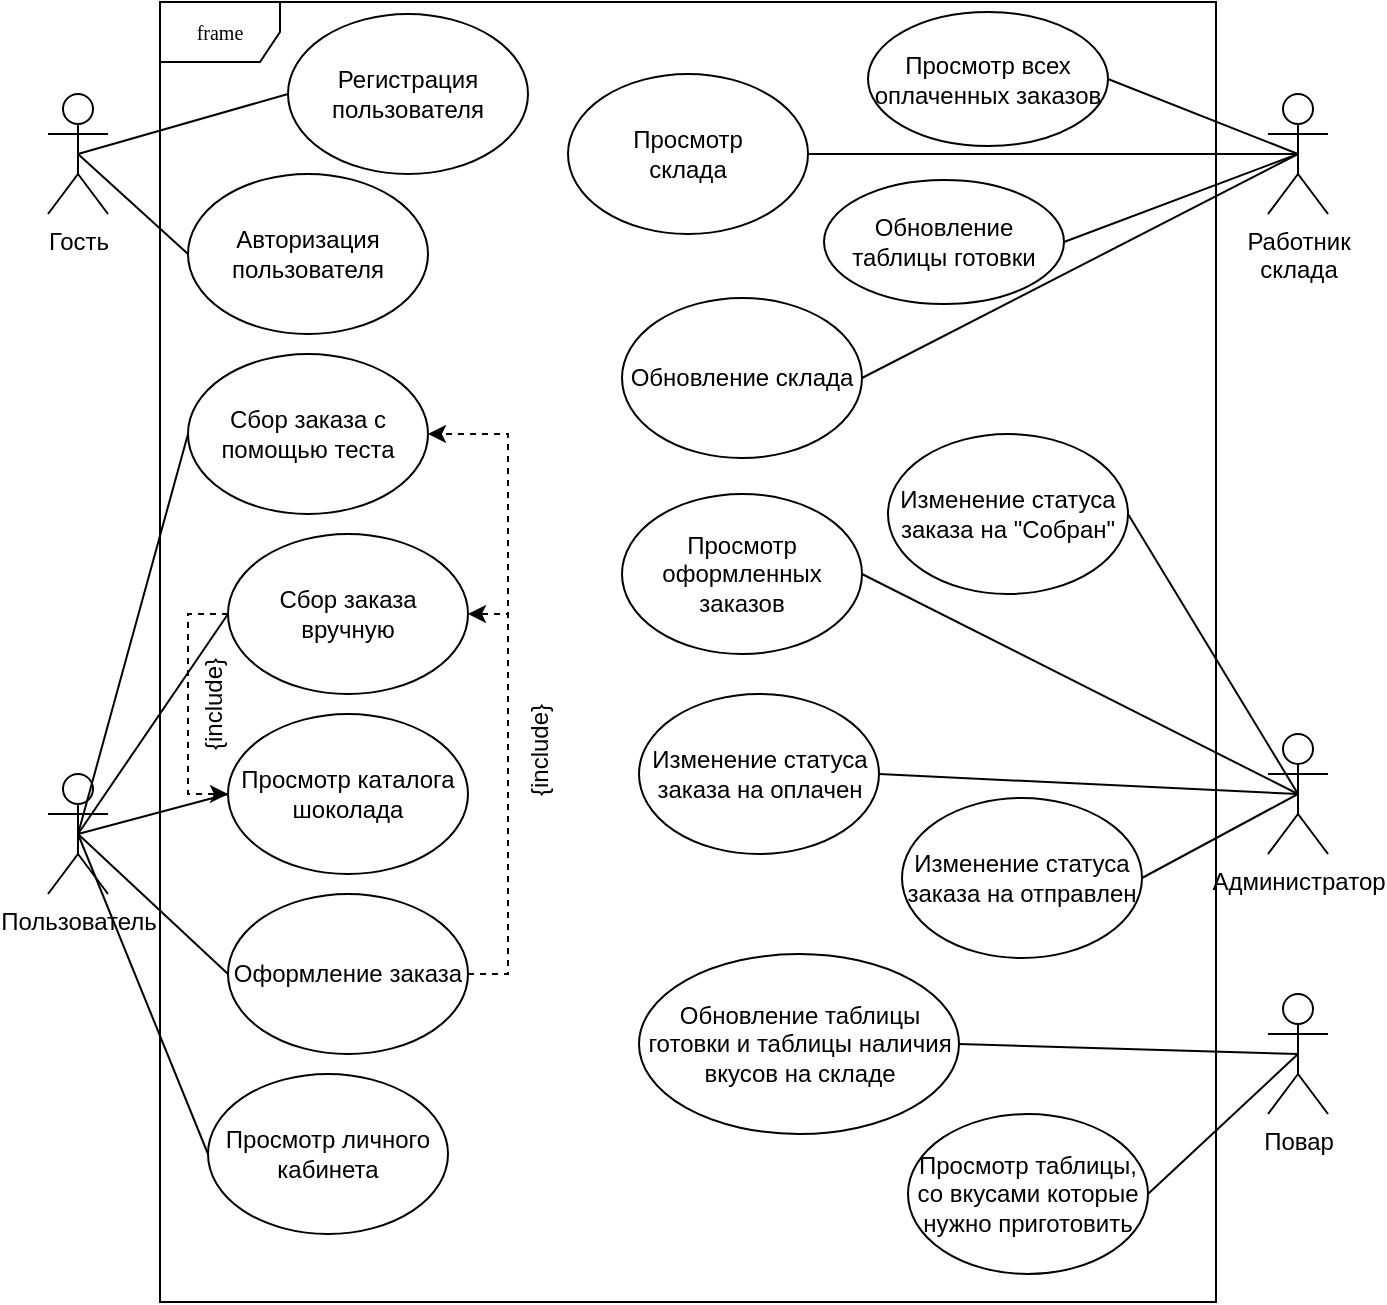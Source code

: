 <mxfile version="15.6.0" type="github">
  <diagram name="Page-1" id="c4acf3e9-155e-7222-9cf6-157b1a14988f">
    <mxGraphModel dx="782" dy="507" grid="0" gridSize="10" guides="1" tooltips="1" connect="1" arrows="1" fold="1" page="0" pageScale="1" pageWidth="850" pageHeight="1100" background="none" math="0" shadow="0">
      <root>
        <mxCell id="0" />
        <mxCell id="1" parent="0" />
        <mxCell id="17acba5748e5396b-1" value="frame" style="shape=umlFrame;whiteSpace=wrap;html=1;rounded=0;shadow=0;comic=0;labelBackgroundColor=none;strokeWidth=1;fontFamily=Verdana;fontSize=10;align=center;" parent="1" vertex="1">
          <mxGeometry x="206" y="74" width="528" height="650" as="geometry" />
        </mxCell>
        <mxCell id="e7kOok5iGNm4wh7OHVck-1" value="Гость" style="shape=umlActor;verticalLabelPosition=bottom;verticalAlign=top;html=1;outlineConnect=0;" vertex="1" parent="1">
          <mxGeometry x="150" y="120" width="30" height="60" as="geometry" />
        </mxCell>
        <mxCell id="e7kOok5iGNm4wh7OHVck-2" value="Пользователь" style="shape=umlActor;verticalLabelPosition=bottom;verticalAlign=top;html=1;outlineConnect=0;" vertex="1" parent="1">
          <mxGeometry x="150" y="460" width="30" height="60" as="geometry" />
        </mxCell>
        <mxCell id="e7kOok5iGNm4wh7OHVck-3" value="Повар" style="shape=umlActor;verticalLabelPosition=bottom;verticalAlign=top;html=1;outlineConnect=0;" vertex="1" parent="1">
          <mxGeometry x="760" y="570" width="30" height="60" as="geometry" />
        </mxCell>
        <mxCell id="e7kOok5iGNm4wh7OHVck-4" value="Работник&lt;br&gt;склада" style="shape=umlActor;verticalLabelPosition=bottom;verticalAlign=top;html=1;outlineConnect=0;" vertex="1" parent="1">
          <mxGeometry x="760" y="120" width="30" height="60" as="geometry" />
        </mxCell>
        <mxCell id="e7kOok5iGNm4wh7OHVck-5" value="Администратор" style="shape=umlActor;verticalLabelPosition=bottom;verticalAlign=top;html=1;outlineConnect=0;" vertex="1" parent="1">
          <mxGeometry x="760" y="440" width="30" height="60" as="geometry" />
        </mxCell>
        <mxCell id="e7kOok5iGNm4wh7OHVck-6" value="Регистрация пользователя" style="ellipse;whiteSpace=wrap;html=1;" vertex="1" parent="1">
          <mxGeometry x="270" y="80" width="120" height="80" as="geometry" />
        </mxCell>
        <mxCell id="e7kOok5iGNm4wh7OHVck-7" value="Авторизация&lt;br&gt;пользователя" style="ellipse;whiteSpace=wrap;html=1;" vertex="1" parent="1">
          <mxGeometry x="220" y="160" width="120" height="80" as="geometry" />
        </mxCell>
        <mxCell id="e7kOok5iGNm4wh7OHVck-10" value="Сбор заказа с помощью теста" style="ellipse;whiteSpace=wrap;html=1;" vertex="1" parent="1">
          <mxGeometry x="220" y="250" width="120" height="80" as="geometry" />
        </mxCell>
        <mxCell id="e7kOok5iGNm4wh7OHVck-11" value="Просмотр каталога&lt;br&gt;шоколада" style="ellipse;whiteSpace=wrap;html=1;" vertex="1" parent="1">
          <mxGeometry x="240" y="430" width="120" height="80" as="geometry" />
        </mxCell>
        <mxCell id="e7kOok5iGNm4wh7OHVck-65" style="edgeStyle=orthogonalEdgeStyle;rounded=0;orthogonalLoop=1;jettySize=auto;html=1;exitX=0;exitY=0.5;exitDx=0;exitDy=0;entryX=0;entryY=0.5;entryDx=0;entryDy=0;dashed=1;" edge="1" parent="1" source="e7kOok5iGNm4wh7OHVck-12" target="e7kOok5iGNm4wh7OHVck-11">
          <mxGeometry relative="1" as="geometry" />
        </mxCell>
        <mxCell id="e7kOok5iGNm4wh7OHVck-12" value="Сбор заказа вручную" style="ellipse;whiteSpace=wrap;html=1;" vertex="1" parent="1">
          <mxGeometry x="240" y="340" width="120" height="80" as="geometry" />
        </mxCell>
        <mxCell id="e7kOok5iGNm4wh7OHVck-61" style="edgeStyle=orthogonalEdgeStyle;rounded=0;orthogonalLoop=1;jettySize=auto;html=1;exitX=1;exitY=0.5;exitDx=0;exitDy=0;entryX=1;entryY=0.5;entryDx=0;entryDy=0;dashed=1;" edge="1" parent="1" source="e7kOok5iGNm4wh7OHVck-13" target="e7kOok5iGNm4wh7OHVck-12">
          <mxGeometry relative="1" as="geometry" />
        </mxCell>
        <mxCell id="e7kOok5iGNm4wh7OHVck-62" style="edgeStyle=orthogonalEdgeStyle;rounded=0;orthogonalLoop=1;jettySize=auto;html=1;exitX=1;exitY=0.5;exitDx=0;exitDy=0;entryX=1;entryY=0.5;entryDx=0;entryDy=0;dashed=1;" edge="1" parent="1" source="e7kOok5iGNm4wh7OHVck-13" target="e7kOok5iGNm4wh7OHVck-10">
          <mxGeometry relative="1" as="geometry" />
        </mxCell>
        <mxCell id="e7kOok5iGNm4wh7OHVck-13" value="Оформление заказа" style="ellipse;whiteSpace=wrap;html=1;" vertex="1" parent="1">
          <mxGeometry x="240" y="520" width="120" height="80" as="geometry" />
        </mxCell>
        <mxCell id="e7kOok5iGNm4wh7OHVck-14" value="Просмотр личного кабинета" style="ellipse;whiteSpace=wrap;html=1;" vertex="1" parent="1">
          <mxGeometry x="230" y="610" width="120" height="80" as="geometry" />
        </mxCell>
        <mxCell id="e7kOok5iGNm4wh7OHVck-15" value="Просмотр таблицы,&lt;br&gt;со вкусами которые нужно приготовить" style="ellipse;whiteSpace=wrap;html=1;" vertex="1" parent="1">
          <mxGeometry x="580" y="630" width="120" height="80" as="geometry" />
        </mxCell>
        <mxCell id="e7kOok5iGNm4wh7OHVck-16" value="Обновление таблицы готовки и таблицы наличия вкусов на складе" style="ellipse;whiteSpace=wrap;html=1;" vertex="1" parent="1">
          <mxGeometry x="445.5" y="550" width="160" height="90" as="geometry" />
        </mxCell>
        <mxCell id="e7kOok5iGNm4wh7OHVck-17" value="Просмотр всех оплаченных заказов" style="ellipse;whiteSpace=wrap;html=1;" vertex="1" parent="1">
          <mxGeometry x="560" y="79" width="120" height="67" as="geometry" />
        </mxCell>
        <mxCell id="e7kOok5iGNm4wh7OHVck-18" value="Просмотр &lt;br&gt;склада" style="ellipse;whiteSpace=wrap;html=1;" vertex="1" parent="1">
          <mxGeometry x="410" y="110" width="120" height="80" as="geometry" />
        </mxCell>
        <mxCell id="e7kOok5iGNm4wh7OHVck-19" value="Обновление таблицы готовки" style="ellipse;whiteSpace=wrap;html=1;" vertex="1" parent="1">
          <mxGeometry x="538" y="163" width="120" height="62" as="geometry" />
        </mxCell>
        <mxCell id="e7kOok5iGNm4wh7OHVck-20" value="Обновление склада" style="ellipse;whiteSpace=wrap;html=1;" vertex="1" parent="1">
          <mxGeometry x="437" y="222" width="120" height="80" as="geometry" />
        </mxCell>
        <mxCell id="e7kOok5iGNm4wh7OHVck-21" value="Изменение статуса заказа на &quot;Собран&quot;" style="ellipse;whiteSpace=wrap;html=1;" vertex="1" parent="1">
          <mxGeometry x="570" y="290" width="120" height="80" as="geometry" />
        </mxCell>
        <mxCell id="e7kOok5iGNm4wh7OHVck-22" value="Просмотр оформленных заказов" style="ellipse;whiteSpace=wrap;html=1;" vertex="1" parent="1">
          <mxGeometry x="437" y="320" width="120" height="80" as="geometry" />
        </mxCell>
        <mxCell id="e7kOok5iGNm4wh7OHVck-23" value="Изменение статуса заказа на оплачен" style="ellipse;whiteSpace=wrap;html=1;" vertex="1" parent="1">
          <mxGeometry x="445.5" y="420" width="120" height="80" as="geometry" />
        </mxCell>
        <mxCell id="e7kOok5iGNm4wh7OHVck-24" value="Изменение статуса заказа на отправлен" style="ellipse;whiteSpace=wrap;html=1;" vertex="1" parent="1">
          <mxGeometry x="577" y="472" width="120" height="80" as="geometry" />
        </mxCell>
        <mxCell id="e7kOok5iGNm4wh7OHVck-38" value="" style="endArrow=none;html=1;rounded=0;entryX=0;entryY=0.5;entryDx=0;entryDy=0;exitX=0.5;exitY=0.5;exitDx=0;exitDy=0;exitPerimeter=0;" edge="1" parent="1" source="e7kOok5iGNm4wh7OHVck-2" target="e7kOok5iGNm4wh7OHVck-11">
          <mxGeometry width="50" height="50" relative="1" as="geometry">
            <mxPoint x="180" y="510" as="sourcePoint" />
            <mxPoint x="230" y="460" as="targetPoint" />
          </mxGeometry>
        </mxCell>
        <mxCell id="e7kOok5iGNm4wh7OHVck-39" value="" style="endArrow=none;html=1;rounded=0;entryX=0;entryY=0.5;entryDx=0;entryDy=0;exitX=0.5;exitY=0.5;exitDx=0;exitDy=0;exitPerimeter=0;" edge="1" parent="1" source="e7kOok5iGNm4wh7OHVck-1" target="e7kOok5iGNm4wh7OHVck-6">
          <mxGeometry width="50" height="50" relative="1" as="geometry">
            <mxPoint x="187" y="160" as="sourcePoint" />
            <mxPoint x="237" y="110" as="targetPoint" />
          </mxGeometry>
        </mxCell>
        <mxCell id="e7kOok5iGNm4wh7OHVck-40" value="" style="endArrow=none;html=1;rounded=0;entryX=0;entryY=0.5;entryDx=0;entryDy=0;exitX=0.5;exitY=0.5;exitDx=0;exitDy=0;exitPerimeter=0;" edge="1" parent="1" source="e7kOok5iGNm4wh7OHVck-1" target="e7kOok5iGNm4wh7OHVck-7">
          <mxGeometry width="50" height="50" relative="1" as="geometry">
            <mxPoint x="183" y="202" as="sourcePoint" />
            <mxPoint x="233" y="152" as="targetPoint" />
          </mxGeometry>
        </mxCell>
        <mxCell id="e7kOok5iGNm4wh7OHVck-41" value="" style="endArrow=none;html=1;rounded=0;entryX=0;entryY=0.5;entryDx=0;entryDy=0;exitX=0.5;exitY=0.5;exitDx=0;exitDy=0;exitPerimeter=0;" edge="1" parent="1" source="e7kOok5iGNm4wh7OHVck-2" target="e7kOok5iGNm4wh7OHVck-10">
          <mxGeometry width="50" height="50" relative="1" as="geometry">
            <mxPoint x="180" y="416" as="sourcePoint" />
            <mxPoint x="230" y="366" as="targetPoint" />
          </mxGeometry>
        </mxCell>
        <mxCell id="e7kOok5iGNm4wh7OHVck-42" value="" style="endArrow=none;html=1;rounded=0;entryX=0;entryY=0.5;entryDx=0;entryDy=0;exitX=0.5;exitY=0.5;exitDx=0;exitDy=0;exitPerimeter=0;" edge="1" parent="1" source="e7kOok5iGNm4wh7OHVck-2" target="e7kOok5iGNm4wh7OHVck-12">
          <mxGeometry width="50" height="50" relative="1" as="geometry">
            <mxPoint x="187" y="460" as="sourcePoint" />
            <mxPoint x="237" y="410" as="targetPoint" />
          </mxGeometry>
        </mxCell>
        <mxCell id="e7kOok5iGNm4wh7OHVck-43" value="" style="endArrow=none;html=1;rounded=0;entryX=0;entryY=0.5;entryDx=0;entryDy=0;exitX=0.5;exitY=0.5;exitDx=0;exitDy=0;exitPerimeter=0;" edge="1" parent="1" source="e7kOok5iGNm4wh7OHVck-2" target="e7kOok5iGNm4wh7OHVck-13">
          <mxGeometry width="50" height="50" relative="1" as="geometry">
            <mxPoint x="200" y="537" as="sourcePoint" />
            <mxPoint x="250" y="487" as="targetPoint" />
          </mxGeometry>
        </mxCell>
        <mxCell id="e7kOok5iGNm4wh7OHVck-44" value="" style="endArrow=none;html=1;rounded=0;entryX=0;entryY=0.5;entryDx=0;entryDy=0;exitX=0.5;exitY=0.5;exitDx=0;exitDy=0;exitPerimeter=0;" edge="1" parent="1" source="e7kOok5iGNm4wh7OHVck-2" target="e7kOok5iGNm4wh7OHVck-14">
          <mxGeometry width="50" height="50" relative="1" as="geometry">
            <mxPoint x="166" y="623" as="sourcePoint" />
            <mxPoint x="216" y="573" as="targetPoint" />
          </mxGeometry>
        </mxCell>
        <mxCell id="e7kOok5iGNm4wh7OHVck-45" value="" style="endArrow=none;html=1;rounded=0;exitX=1;exitY=0.5;exitDx=0;exitDy=0;entryX=0.5;entryY=0.5;entryDx=0;entryDy=0;entryPerimeter=0;" edge="1" parent="1" source="e7kOok5iGNm4wh7OHVck-17" target="e7kOok5iGNm4wh7OHVck-4">
          <mxGeometry width="50" height="50" relative="1" as="geometry">
            <mxPoint x="672" y="158" as="sourcePoint" />
            <mxPoint x="722" y="108" as="targetPoint" />
          </mxGeometry>
        </mxCell>
        <mxCell id="e7kOok5iGNm4wh7OHVck-46" value="" style="endArrow=none;html=1;rounded=0;exitX=1;exitY=0.5;exitDx=0;exitDy=0;entryX=0.5;entryY=0.5;entryDx=0;entryDy=0;entryPerimeter=0;" edge="1" parent="1" source="e7kOok5iGNm4wh7OHVck-18" target="e7kOok5iGNm4wh7OHVck-4">
          <mxGeometry width="50" height="50" relative="1" as="geometry">
            <mxPoint x="647" y="186" as="sourcePoint" />
            <mxPoint x="697" y="136" as="targetPoint" />
          </mxGeometry>
        </mxCell>
        <mxCell id="e7kOok5iGNm4wh7OHVck-47" value="" style="endArrow=none;html=1;rounded=0;entryX=0.5;entryY=0.5;entryDx=0;entryDy=0;entryPerimeter=0;exitX=1;exitY=0.5;exitDx=0;exitDy=0;" edge="1" parent="1" source="e7kOok5iGNm4wh7OHVck-19" target="e7kOok5iGNm4wh7OHVck-4">
          <mxGeometry width="50" height="50" relative="1" as="geometry">
            <mxPoint x="458" y="253" as="sourcePoint" />
            <mxPoint x="508" y="203" as="targetPoint" />
          </mxGeometry>
        </mxCell>
        <mxCell id="e7kOok5iGNm4wh7OHVck-48" value="" style="endArrow=none;html=1;rounded=0;entryX=0.5;entryY=0.5;entryDx=0;entryDy=0;entryPerimeter=0;exitX=1;exitY=0.5;exitDx=0;exitDy=0;" edge="1" parent="1" source="e7kOok5iGNm4wh7OHVck-20" target="e7kOok5iGNm4wh7OHVck-4">
          <mxGeometry width="50" height="50" relative="1" as="geometry">
            <mxPoint x="662" y="255" as="sourcePoint" />
            <mxPoint x="712" y="205" as="targetPoint" />
          </mxGeometry>
        </mxCell>
        <mxCell id="e7kOok5iGNm4wh7OHVck-49" value="" style="endArrow=none;html=1;rounded=0;exitX=1;exitY=0.5;exitDx=0;exitDy=0;entryX=0.5;entryY=0.5;entryDx=0;entryDy=0;entryPerimeter=0;" edge="1" parent="1" source="e7kOok5iGNm4wh7OHVck-21" target="e7kOok5iGNm4wh7OHVck-5">
          <mxGeometry width="50" height="50" relative="1" as="geometry">
            <mxPoint x="600" y="432" as="sourcePoint" />
            <mxPoint x="650" y="382" as="targetPoint" />
          </mxGeometry>
        </mxCell>
        <mxCell id="e7kOok5iGNm4wh7OHVck-50" value="" style="endArrow=none;html=1;rounded=0;entryX=0.5;entryY=0.5;entryDx=0;entryDy=0;entryPerimeter=0;exitX=1;exitY=0.5;exitDx=0;exitDy=0;" edge="1" parent="1" source="e7kOok5iGNm4wh7OHVck-22" target="e7kOok5iGNm4wh7OHVck-5">
          <mxGeometry width="50" height="50" relative="1" as="geometry">
            <mxPoint x="600" y="432" as="sourcePoint" />
            <mxPoint x="650" y="382" as="targetPoint" />
          </mxGeometry>
        </mxCell>
        <mxCell id="e7kOok5iGNm4wh7OHVck-51" value="" style="endArrow=none;html=1;rounded=0;entryX=0.5;entryY=0.5;entryDx=0;entryDy=0;entryPerimeter=0;exitX=1;exitY=0.5;exitDx=0;exitDy=0;" edge="1" parent="1" source="e7kOok5iGNm4wh7OHVck-23" target="e7kOok5iGNm4wh7OHVck-5">
          <mxGeometry width="50" height="50" relative="1" as="geometry">
            <mxPoint x="600" y="432" as="sourcePoint" />
            <mxPoint x="650" y="382" as="targetPoint" />
          </mxGeometry>
        </mxCell>
        <mxCell id="e7kOok5iGNm4wh7OHVck-52" value="" style="endArrow=none;html=1;rounded=0;entryX=0.5;entryY=0.5;entryDx=0;entryDy=0;entryPerimeter=0;exitX=1;exitY=0.5;exitDx=0;exitDy=0;" edge="1" parent="1" source="e7kOok5iGNm4wh7OHVck-24" target="e7kOok5iGNm4wh7OHVck-5">
          <mxGeometry width="50" height="50" relative="1" as="geometry">
            <mxPoint x="600" y="432" as="sourcePoint" />
            <mxPoint x="650" y="382" as="targetPoint" />
          </mxGeometry>
        </mxCell>
        <mxCell id="e7kOok5iGNm4wh7OHVck-53" value="" style="endArrow=none;html=1;rounded=0;entryX=0.5;entryY=0.5;entryDx=0;entryDy=0;entryPerimeter=0;exitX=1;exitY=0.5;exitDx=0;exitDy=0;" edge="1" parent="1" source="e7kOok5iGNm4wh7OHVck-16" target="e7kOok5iGNm4wh7OHVck-3">
          <mxGeometry width="50" height="50" relative="1" as="geometry">
            <mxPoint x="441" y="532" as="sourcePoint" />
            <mxPoint x="491" y="482" as="targetPoint" />
          </mxGeometry>
        </mxCell>
        <mxCell id="e7kOok5iGNm4wh7OHVck-54" value="" style="endArrow=none;html=1;rounded=0;entryX=0.5;entryY=0.5;entryDx=0;entryDy=0;entryPerimeter=0;exitX=1;exitY=0.5;exitDx=0;exitDy=0;" edge="1" parent="1" source="e7kOok5iGNm4wh7OHVck-15" target="e7kOok5iGNm4wh7OHVck-3">
          <mxGeometry width="50" height="50" relative="1" as="geometry">
            <mxPoint x="441" y="532" as="sourcePoint" />
            <mxPoint x="491" y="482" as="targetPoint" />
          </mxGeometry>
        </mxCell>
        <mxCell id="e7kOok5iGNm4wh7OHVck-60" value="{include}" style="text;html=1;strokeColor=none;fillColor=none;align=center;verticalAlign=middle;whiteSpace=wrap;rounded=0;rotation=-90;" vertex="1" parent="1">
          <mxGeometry x="369" y="440" width="54" height="16" as="geometry" />
        </mxCell>
        <mxCell id="e7kOok5iGNm4wh7OHVck-66" value="{include}" style="text;html=1;strokeColor=none;fillColor=none;align=center;verticalAlign=middle;whiteSpace=wrap;rounded=0;rotation=-90;" vertex="1" parent="1">
          <mxGeometry x="206" y="417" width="54" height="16" as="geometry" />
        </mxCell>
      </root>
    </mxGraphModel>
  </diagram>
</mxfile>
